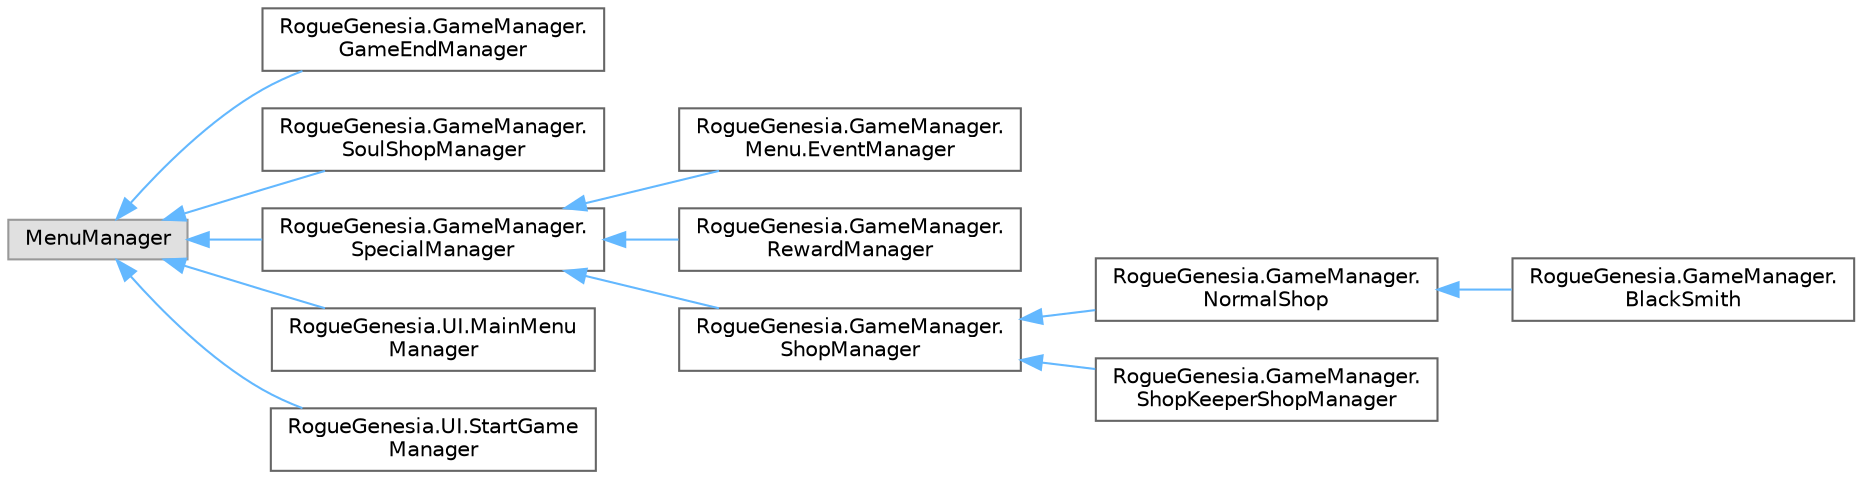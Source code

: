 digraph "Graphical Class Hierarchy"
{
 // LATEX_PDF_SIZE
  bgcolor="transparent";
  edge [fontname=Helvetica,fontsize=10,labelfontname=Helvetica,labelfontsize=10];
  node [fontname=Helvetica,fontsize=10,shape=box,height=0.2,width=0.4];
  rankdir="LR";
  Node0 [label="MenuManager",height=0.2,width=0.4,color="grey60", fillcolor="#E0E0E0", style="filled",tooltip=" "];
  Node0 -> Node1 [dir="back",color="steelblue1",style="solid"];
  Node1 [label="RogueGenesia.GameManager.\lGameEndManager",height=0.2,width=0.4,color="grey40", fillcolor="white", style="filled",URL="$class_rogue_genesia_1_1_game_manager_1_1_game_end_manager.html",tooltip=" "];
  Node0 -> Node2 [dir="back",color="steelblue1",style="solid"];
  Node2 [label="RogueGenesia.GameManager.\lSoulShopManager",height=0.2,width=0.4,color="grey40", fillcolor="white", style="filled",URL="$class_rogue_genesia_1_1_game_manager_1_1_soul_shop_manager.html",tooltip=" "];
  Node0 -> Node3 [dir="back",color="steelblue1",style="solid"];
  Node3 [label="RogueGenesia.GameManager.\lSpecialManager",height=0.2,width=0.4,color="grey40", fillcolor="white", style="filled",URL="$class_rogue_genesia_1_1_game_manager_1_1_special_manager.html",tooltip=" "];
  Node3 -> Node4 [dir="back",color="steelblue1",style="solid"];
  Node4 [label="RogueGenesia.GameManager.\lMenu.EventManager",height=0.2,width=0.4,color="grey40", fillcolor="white", style="filled",URL="$class_rogue_genesia_1_1_game_manager_1_1_menu_1_1_event_manager.html",tooltip=" "];
  Node3 -> Node5 [dir="back",color="steelblue1",style="solid"];
  Node5 [label="RogueGenesia.GameManager.\lRewardManager",height=0.2,width=0.4,color="grey40", fillcolor="white", style="filled",URL="$class_rogue_genesia_1_1_game_manager_1_1_reward_manager.html",tooltip=" "];
  Node3 -> Node6 [dir="back",color="steelblue1",style="solid"];
  Node6 [label="RogueGenesia.GameManager.\lShopManager",height=0.2,width=0.4,color="grey40", fillcolor="white", style="filled",URL="$class_rogue_genesia_1_1_game_manager_1_1_shop_manager.html",tooltip=" "];
  Node6 -> Node7 [dir="back",color="steelblue1",style="solid"];
  Node7 [label="RogueGenesia.GameManager.\lNormalShop",height=0.2,width=0.4,color="grey40", fillcolor="white", style="filled",URL="$class_rogue_genesia_1_1_game_manager_1_1_normal_shop.html",tooltip=" "];
  Node7 -> Node8 [dir="back",color="steelblue1",style="solid"];
  Node8 [label="RogueGenesia.GameManager.\lBlackSmith",height=0.2,width=0.4,color="grey40", fillcolor="white", style="filled",URL="$class_rogue_genesia_1_1_game_manager_1_1_black_smith.html",tooltip=" "];
  Node6 -> Node9 [dir="back",color="steelblue1",style="solid"];
  Node9 [label="RogueGenesia.GameManager.\lShopKeeperShopManager",height=0.2,width=0.4,color="grey40", fillcolor="white", style="filled",URL="$class_rogue_genesia_1_1_game_manager_1_1_shop_keeper_shop_manager.html",tooltip=" "];
  Node0 -> Node10 [dir="back",color="steelblue1",style="solid"];
  Node10 [label="RogueGenesia.UI.MainMenu\lManager",height=0.2,width=0.4,color="grey40", fillcolor="white", style="filled",URL="$class_rogue_genesia_1_1_u_i_1_1_main_menu_manager.html",tooltip=" "];
  Node0 -> Node11 [dir="back",color="steelblue1",style="solid"];
  Node11 [label="RogueGenesia.UI.StartGame\lManager",height=0.2,width=0.4,color="grey40", fillcolor="white", style="filled",URL="$class_rogue_genesia_1_1_u_i_1_1_start_game_manager.html",tooltip=" "];
}
